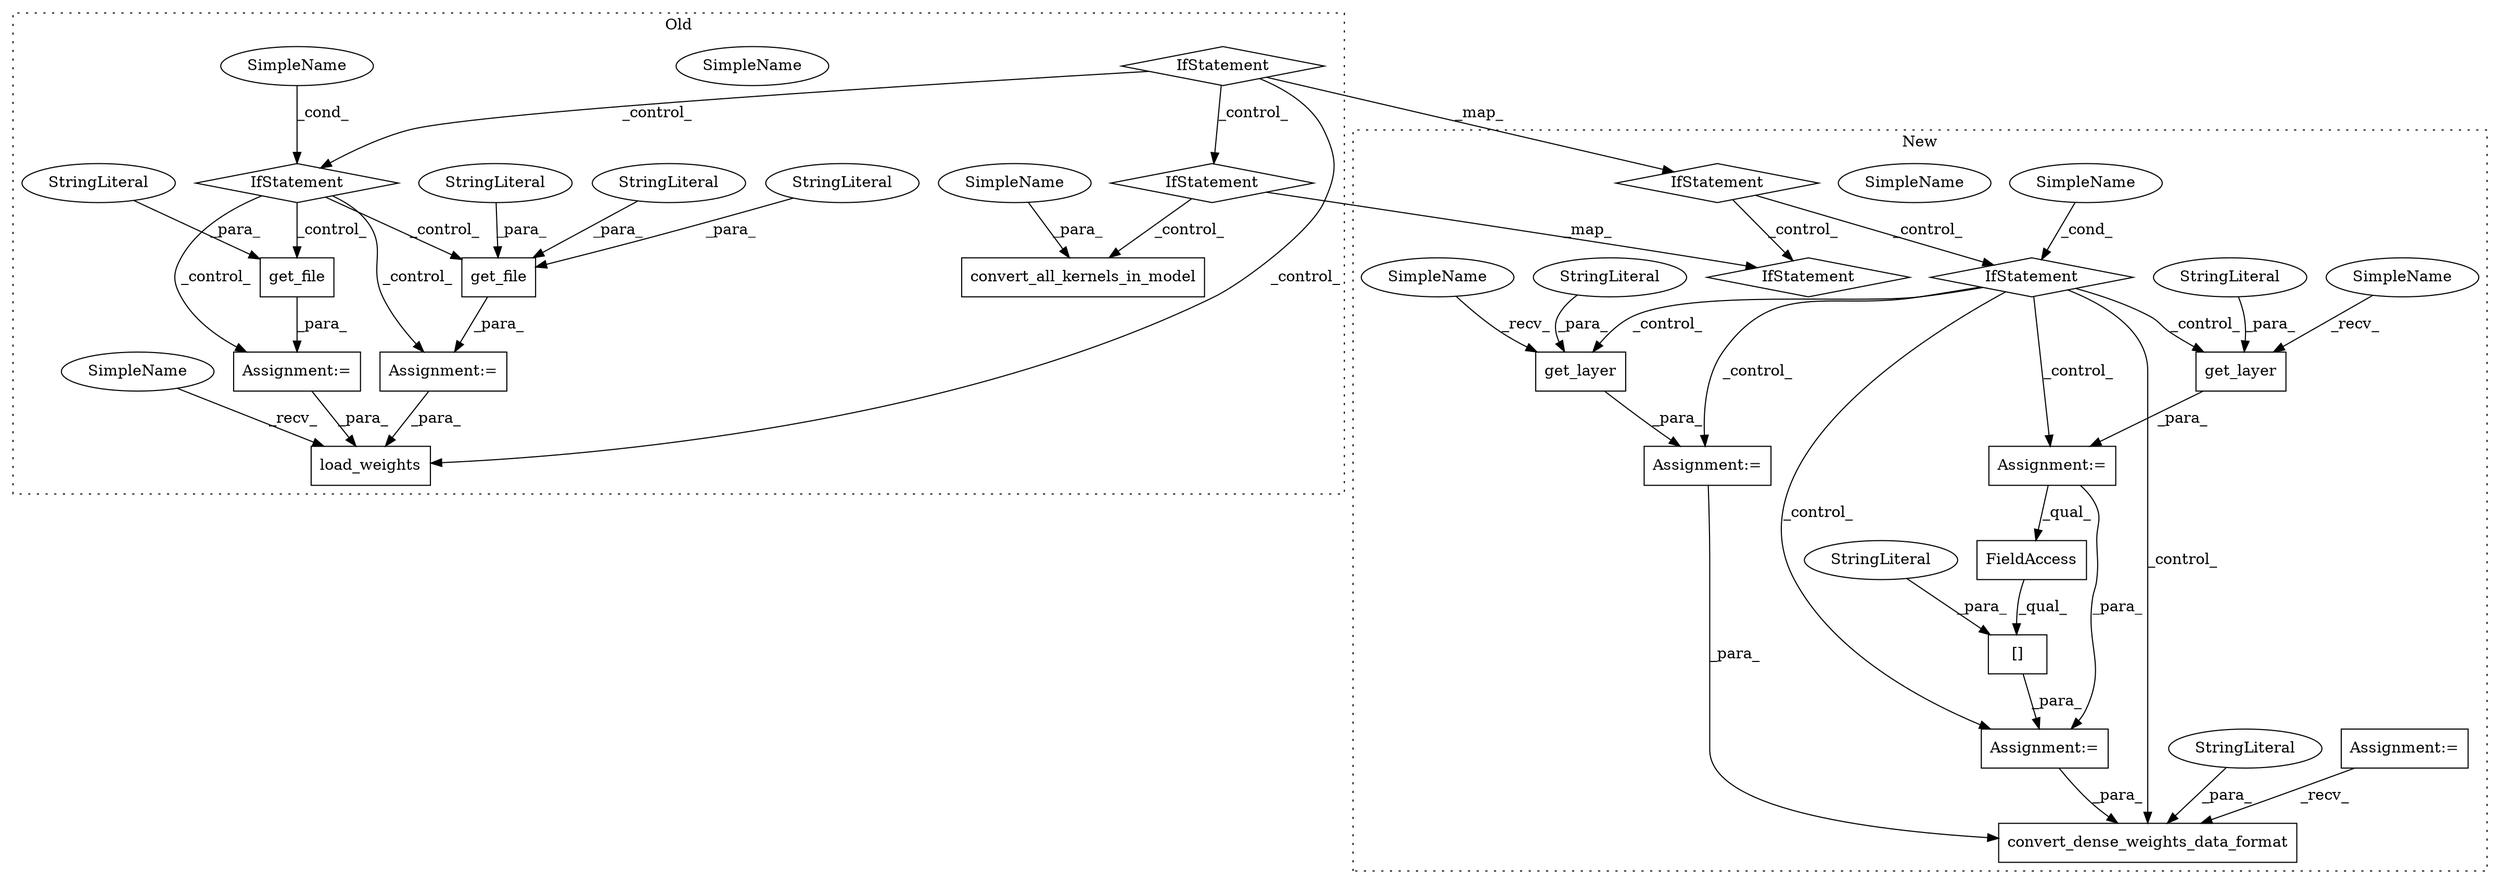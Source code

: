 digraph G {
subgraph cluster0 {
1 [label="convert_all_kernels_in_model" a="32" s="6513,6547" l="29,1" shape="box"];
3 [label="IfStatement" a="25" s="5728,5779" l="4,2" shape="diamond"];
6 [label="load_weights" a="32" s="6151,6176" l="13,1" shape="box"];
8 [label="IfStatement" a="25" s="6187,6224" l="4,2" shape="diamond"];
13 [label="IfStatement" a="25" s="5791,5806" l="4,2" shape="diamond"];
14 [label="Assignment:=" a="7" s="5832" l="1" shape="box"];
15 [label="SimpleName" a="42" s="5795" l="11" shape="ellipse"];
25 [label="Assignment:=" a="7" s="5993" l="1" shape="box"];
26 [label="get_file" a="32" s="5994,6124" l="9,1" shape="box"];
27 [label="StringLiteral" a="45" s="6090" l="34" shape="ellipse"];
28 [label="StringLiteral" a="45" s="6081" l="8" shape="ellipse"];
29 [label="get_file" a="32" s="5833,5950" l="9,1" shape="box"];
30 [label="StringLiteral" a="45" s="6003" l="54" shape="ellipse"];
31 [label="StringLiteral" a="45" s="5916" l="34" shape="ellipse"];
32 [label="SimpleName" a="42" s="6145" l="5" shape="ellipse"];
33 [label="SimpleName" a="42" s="6542" l="5" shape="ellipse"];
34 [label="SimpleName" a="42" s="5795" l="11" shape="ellipse"];
label = "Old";
style="dotted";
}
subgraph cluster1 {
2 [label="IfStatement" a="25" s="6013,6028" l="4,2" shape="diamond"];
4 [label="IfStatement" a="25" s="5950,6001" l="4,2" shape="diamond"];
5 [label="convert_dense_weights_data_format" a="32" s="6201,6263" l="34,1" shape="box"];
7 [label="IfStatement" a="25" s="6284,6321" l="4,2" shape="diamond"];
9 [label="get_layer" a="32" s="6056,6076" l="10,1" shape="box"];
10 [label="[]" a="2" s="6095,6133" l="21,1" shape="box"];
11 [label="FieldAccess" a="22" s="6095" l="20" shape="box"];
12 [label="get_layer" a="32" s="6158,6176" l="10,1" shape="box"];
16 [label="SimpleName" a="42" s="6017" l="11" shape="ellipse"];
17 [label="Assignment:=" a="7" s="6094" l="1" shape="box"];
18 [label="Assignment:=" a="7" s="3129" l="11" shape="box"];
19 [label="StringLiteral" a="45" s="6116" l="17" shape="ellipse"];
20 [label="StringLiteral" a="45" s="6168" l="8" shape="ellipse"];
21 [label="Assignment:=" a="7" s="6151" l="1" shape="box"];
22 [label="StringLiteral" a="45" s="6247" l="16" shape="ellipse"];
23 [label="StringLiteral" a="45" s="6066" l="10" shape="ellipse"];
24 [label="Assignment:=" a="7" s="6049" l="1" shape="box"];
35 [label="SimpleName" a="42" s="6017" l="11" shape="ellipse"];
36 [label="SimpleName" a="42" s="6050" l="5" shape="ellipse"];
37 [label="SimpleName" a="42" s="6152" l="5" shape="ellipse"];
label = "New";
style="dotted";
}
2 -> 12 [label="_control_"];
2 -> 17 [label="_control_"];
2 -> 5 [label="_control_"];
2 -> 24 [label="_control_"];
2 -> 9 [label="_control_"];
2 -> 21 [label="_control_"];
3 -> 4 [label="_map_"];
3 -> 13 [label="_control_"];
3 -> 6 [label="_control_"];
3 -> 8 [label="_control_"];
4 -> 2 [label="_control_"];
4 -> 7 [label="_control_"];
8 -> 1 [label="_control_"];
8 -> 7 [label="_map_"];
9 -> 24 [label="_para_"];
10 -> 17 [label="_para_"];
11 -> 10 [label="_qual_"];
12 -> 21 [label="_para_"];
13 -> 14 [label="_control_"];
13 -> 29 [label="_control_"];
13 -> 26 [label="_control_"];
13 -> 25 [label="_control_"];
14 -> 6 [label="_para_"];
17 -> 5 [label="_para_"];
18 -> 5 [label="_recv_"];
19 -> 10 [label="_para_"];
20 -> 12 [label="_para_"];
21 -> 5 [label="_para_"];
22 -> 5 [label="_para_"];
23 -> 9 [label="_para_"];
24 -> 11 [label="_qual_"];
24 -> 17 [label="_para_"];
25 -> 6 [label="_para_"];
26 -> 25 [label="_para_"];
27 -> 26 [label="_para_"];
28 -> 26 [label="_para_"];
29 -> 14 [label="_para_"];
30 -> 26 [label="_para_"];
31 -> 29 [label="_para_"];
32 -> 6 [label="_recv_"];
33 -> 1 [label="_para_"];
34 -> 13 [label="_cond_"];
35 -> 2 [label="_cond_"];
36 -> 9 [label="_recv_"];
37 -> 12 [label="_recv_"];
}